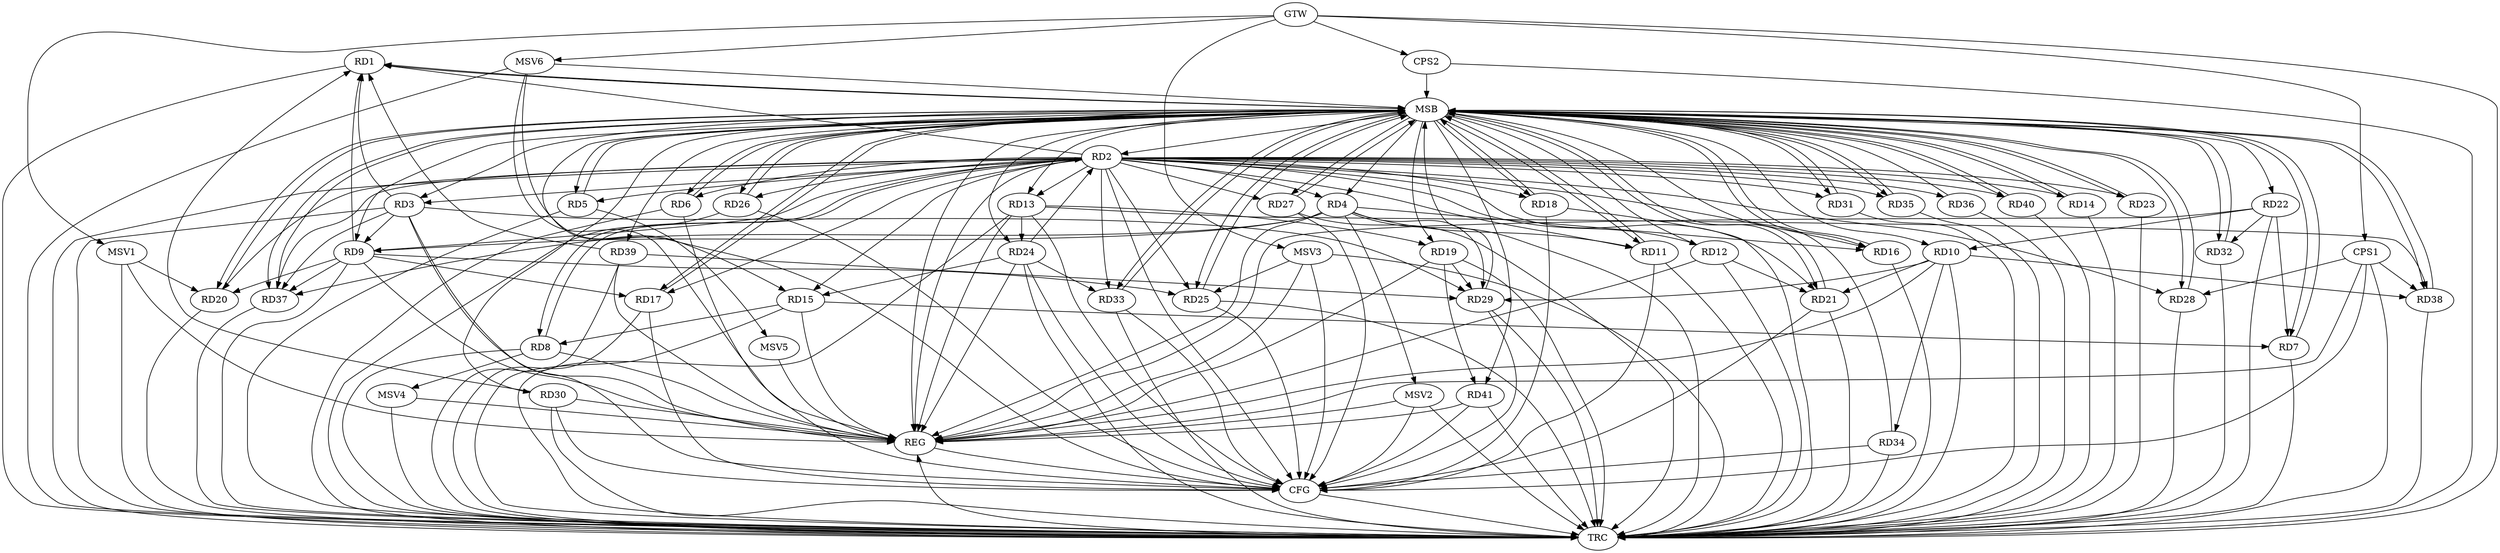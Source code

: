 strict digraph G {
  RD1 [ label="RD1" ];
  RD2 [ label="RD2" ];
  RD3 [ label="RD3" ];
  RD4 [ label="RD4" ];
  RD5 [ label="RD5" ];
  RD6 [ label="RD6" ];
  RD7 [ label="RD7" ];
  RD8 [ label="RD8" ];
  RD9 [ label="RD9" ];
  RD10 [ label="RD10" ];
  RD11 [ label="RD11" ];
  RD12 [ label="RD12" ];
  RD13 [ label="RD13" ];
  RD14 [ label="RD14" ];
  RD15 [ label="RD15" ];
  RD16 [ label="RD16" ];
  RD17 [ label="RD17" ];
  RD18 [ label="RD18" ];
  RD19 [ label="RD19" ];
  RD20 [ label="RD20" ];
  RD21 [ label="RD21" ];
  RD22 [ label="RD22" ];
  RD23 [ label="RD23" ];
  RD24 [ label="RD24" ];
  RD25 [ label="RD25" ];
  RD26 [ label="RD26" ];
  RD27 [ label="RD27" ];
  RD28 [ label="RD28" ];
  RD29 [ label="RD29" ];
  RD30 [ label="RD30" ];
  RD31 [ label="RD31" ];
  RD32 [ label="RD32" ];
  RD33 [ label="RD33" ];
  RD34 [ label="RD34" ];
  RD35 [ label="RD35" ];
  RD36 [ label="RD36" ];
  RD37 [ label="RD37" ];
  RD38 [ label="RD38" ];
  RD39 [ label="RD39" ];
  RD40 [ label="RD40" ];
  RD41 [ label="RD41" ];
  CPS1 [ label="CPS1" ];
  CPS2 [ label="CPS2" ];
  GTW [ label="GTW" ];
  REG [ label="REG" ];
  MSB [ label="MSB" ];
  CFG [ label="CFG" ];
  TRC [ label="TRC" ];
  MSV1 [ label="MSV1" ];
  MSV2 [ label="MSV2" ];
  MSV3 [ label="MSV3" ];
  MSV4 [ label="MSV4" ];
  MSV5 [ label="MSV5" ];
  MSV6 [ label="MSV6" ];
  RD2 -> RD1;
  RD3 -> RD1;
  RD9 -> RD1;
  RD30 -> RD1;
  RD39 -> RD1;
  RD2 -> RD4;
  RD2 -> RD8;
  RD8 -> RD2;
  RD2 -> RD21;
  RD24 -> RD2;
  RD2 -> RD25;
  RD2 -> RD26;
  RD2 -> RD36;
  RD2 -> RD37;
  RD3 -> RD9;
  RD3 -> RD29;
  RD3 -> RD37;
  RD4 -> RD9;
  RD4 -> RD11;
  RD4 -> RD16;
  RD4 -> RD29;
  RD4 -> RD37;
  RD15 -> RD7;
  RD22 -> RD7;
  RD15 -> RD8;
  RD9 -> RD17;
  RD9 -> RD20;
  RD9 -> RD25;
  RD9 -> RD37;
  RD10 -> RD21;
  RD22 -> RD10;
  RD10 -> RD29;
  RD10 -> RD34;
  RD10 -> RD38;
  RD12 -> RD21;
  RD13 -> RD19;
  RD13 -> RD24;
  RD13 -> RD38;
  RD24 -> RD15;
  RD19 -> RD29;
  RD19 -> RD41;
  RD22 -> RD32;
  RD24 -> RD33;
  RD39 -> RD29;
  CPS1 -> RD38;
  CPS1 -> RD28;
  GTW -> CPS1;
  GTW -> CPS2;
  RD2 -> REG;
  RD3 -> REG;
  RD4 -> REG;
  RD8 -> REG;
  RD9 -> REG;
  RD10 -> REG;
  RD12 -> REG;
  RD13 -> REG;
  RD15 -> REG;
  RD19 -> REG;
  RD22 -> REG;
  RD24 -> REG;
  RD30 -> REG;
  RD39 -> REG;
  RD41 -> REG;
  CPS1 -> REG;
  RD1 -> MSB;
  MSB -> RD9;
  MSB -> RD10;
  MSB -> RD14;
  MSB -> RD15;
  MSB -> RD20;
  MSB -> RD31;
  MSB -> REG;
  RD5 -> MSB;
  RD6 -> MSB;
  MSB -> RD12;
  MSB -> RD13;
  MSB -> RD26;
  MSB -> RD39;
  RD7 -> MSB;
  MSB -> RD1;
  MSB -> RD22;
  MSB -> RD27;
  RD11 -> MSB;
  MSB -> RD4;
  MSB -> RD23;
  MSB -> RD25;
  MSB -> RD30;
  MSB -> RD40;
  RD14 -> MSB;
  MSB -> RD5;
  MSB -> RD7;
  MSB -> RD17;
  MSB -> RD19;
  MSB -> RD33;
  MSB -> RD38;
  RD16 -> MSB;
  MSB -> RD3;
  RD17 -> MSB;
  RD18 -> MSB;
  RD20 -> MSB;
  MSB -> RD41;
  RD21 -> MSB;
  MSB -> RD16;
  MSB -> RD18;
  RD23 -> MSB;
  RD25 -> MSB;
  MSB -> RD21;
  MSB -> RD35;
  RD26 -> MSB;
  RD27 -> MSB;
  MSB -> RD32;
  RD28 -> MSB;
  RD29 -> MSB;
  MSB -> RD24;
  MSB -> RD37;
  RD31 -> MSB;
  MSB -> RD11;
  RD32 -> MSB;
  RD33 -> MSB;
  RD34 -> MSB;
  RD35 -> MSB;
  MSB -> RD2;
  RD36 -> MSB;
  RD37 -> MSB;
  MSB -> RD6;
  RD38 -> MSB;
  RD40 -> MSB;
  MSB -> RD28;
  CPS2 -> MSB;
  RD6 -> CFG;
  RD3 -> CFG;
  RD33 -> CFG;
  RD26 -> CFG;
  RD25 -> CFG;
  RD17 -> CFG;
  RD29 -> CFG;
  RD2 -> CFG;
  RD18 -> CFG;
  RD24 -> CFG;
  RD27 -> CFG;
  RD41 -> CFG;
  RD13 -> CFG;
  CPS1 -> CFG;
  RD11 -> CFG;
  RD21 -> CFG;
  RD34 -> CFG;
  RD30 -> CFG;
  REG -> CFG;
  RD1 -> TRC;
  RD2 -> TRC;
  RD3 -> TRC;
  RD4 -> TRC;
  RD5 -> TRC;
  RD6 -> TRC;
  RD7 -> TRC;
  RD8 -> TRC;
  RD9 -> TRC;
  RD10 -> TRC;
  RD11 -> TRC;
  RD12 -> TRC;
  RD13 -> TRC;
  RD14 -> TRC;
  RD15 -> TRC;
  RD16 -> TRC;
  RD17 -> TRC;
  RD18 -> TRC;
  RD19 -> TRC;
  RD20 -> TRC;
  RD21 -> TRC;
  RD22 -> TRC;
  RD23 -> TRC;
  RD24 -> TRC;
  RD25 -> TRC;
  RD26 -> TRC;
  RD27 -> TRC;
  RD28 -> TRC;
  RD29 -> TRC;
  RD30 -> TRC;
  RD31 -> TRC;
  RD32 -> TRC;
  RD33 -> TRC;
  RD34 -> TRC;
  RD35 -> TRC;
  RD36 -> TRC;
  RD37 -> TRC;
  RD38 -> TRC;
  RD39 -> TRC;
  RD40 -> TRC;
  RD41 -> TRC;
  CPS1 -> TRC;
  CPS2 -> TRC;
  GTW -> TRC;
  CFG -> TRC;
  TRC -> REG;
  RD2 -> RD5;
  RD2 -> RD18;
  RD2 -> RD27;
  RD2 -> RD11;
  RD2 -> RD3;
  RD2 -> RD16;
  RD2 -> RD40;
  RD2 -> RD35;
  RD2 -> RD17;
  RD2 -> RD33;
  RD2 -> RD15;
  RD2 -> RD9;
  RD2 -> RD6;
  RD2 -> RD28;
  RD2 -> RD12;
  RD2 -> RD14;
  RD2 -> RD23;
  RD2 -> RD31;
  RD2 -> RD20;
  RD2 -> RD13;
  MSV1 -> RD20;
  GTW -> MSV1;
  MSV1 -> REG;
  MSV1 -> TRC;
  RD4 -> MSV2;
  MSV2 -> REG;
  MSV2 -> TRC;
  MSV2 -> CFG;
  MSV3 -> RD25;
  GTW -> MSV3;
  MSV3 -> REG;
  MSV3 -> TRC;
  MSV3 -> CFG;
  RD8 -> MSV4;
  MSV4 -> REG;
  MSV4 -> TRC;
  RD5 -> MSV5;
  MSV5 -> REG;
  MSV6 -> MSB;
  GTW -> MSV6;
  MSV6 -> REG;
  MSV6 -> TRC;
  MSV6 -> CFG;
}
